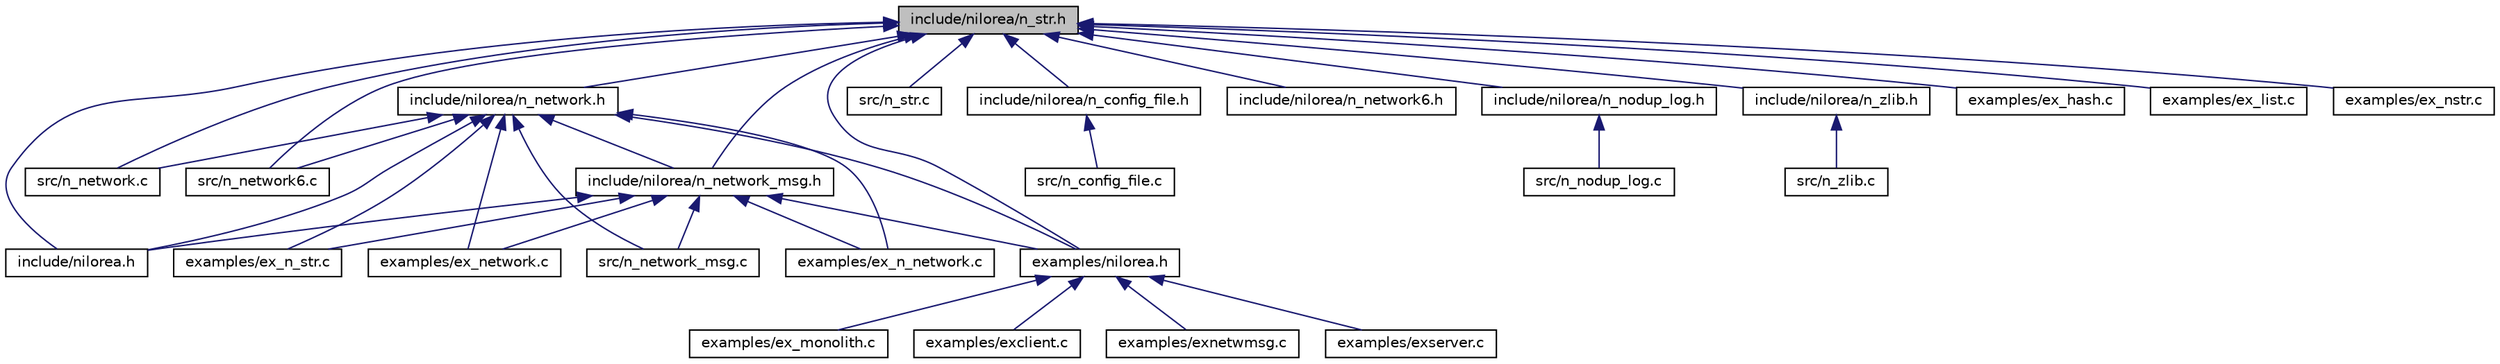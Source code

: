 digraph G
{
  edge [fontname="Helvetica",fontsize="10",labelfontname="Helvetica",labelfontsize="10"];
  node [fontname="Helvetica",fontsize="10",shape=record];
  Node1 [label="include/nilorea/n_str.h",height=0.2,width=0.4,color="black", fillcolor="grey75", style="filled" fontcolor="black"];
  Node1 -> Node2 [dir=back,color="midnightblue",fontsize="10",style="solid",fontname="Helvetica"];
  Node2 [label="src/n_network.c",height=0.2,width=0.4,color="black", fillcolor="white", style="filled",URL="$n__network_8c.html"];
  Node1 -> Node3 [dir=back,color="midnightblue",fontsize="10",style="solid",fontname="Helvetica"];
  Node3 [label="src/n_network6.c",height=0.2,width=0.4,color="black", fillcolor="white", style="filled",URL="$n__network6_8c_source.html"];
  Node1 -> Node4 [dir=back,color="midnightblue",fontsize="10",style="solid",fontname="Helvetica"];
  Node4 [label="src/n_str.c",height=0.2,width=0.4,color="black", fillcolor="white", style="filled",URL="$n__str_8c.html"];
  Node1 -> Node5 [dir=back,color="midnightblue",fontsize="10",style="solid",fontname="Helvetica"];
  Node5 [label="include/nilorea/n_config_file.h",height=0.2,width=0.4,color="black", fillcolor="white", style="filled",URL="$n__config__file_8h_source.html"];
  Node5 -> Node6 [dir=back,color="midnightblue",fontsize="10",style="solid",fontname="Helvetica"];
  Node6 [label="src/n_config_file.c",height=0.2,width=0.4,color="black", fillcolor="white", style="filled",URL="$n__config__file_8c_source.html"];
  Node1 -> Node7 [dir=back,color="midnightblue",fontsize="10",style="solid",fontname="Helvetica"];
  Node7 [label="include/nilorea/n_network.h",height=0.2,width=0.4,color="black", fillcolor="white", style="filled",URL="$n__network_8h.html"];
  Node7 -> Node2 [dir=back,color="midnightblue",fontsize="10",style="solid",fontname="Helvetica"];
  Node7 -> Node3 [dir=back,color="midnightblue",fontsize="10",style="solid",fontname="Helvetica"];
  Node7 -> Node8 [dir=back,color="midnightblue",fontsize="10",style="solid",fontname="Helvetica"];
  Node8 [label="src/n_network_msg.c",height=0.2,width=0.4,color="black", fillcolor="white", style="filled",URL="$n__network__msg_8c.html"];
  Node7 -> Node9 [dir=back,color="midnightblue",fontsize="10",style="solid",fontname="Helvetica"];
  Node9 [label="include/nilorea/n_network_msg.h",height=0.2,width=0.4,color="black", fillcolor="white", style="filled",URL="$n__network__msg_8h.html"];
  Node9 -> Node8 [dir=back,color="midnightblue",fontsize="10",style="solid",fontname="Helvetica"];
  Node9 -> Node10 [dir=back,color="midnightblue",fontsize="10",style="solid",fontname="Helvetica"];
  Node10 [label="include/nilorea.h",height=0.2,width=0.4,color="black", fillcolor="white", style="filled",URL="$include_2nilorea_8h_source.html"];
  Node9 -> Node11 [dir=back,color="midnightblue",fontsize="10",style="solid",fontname="Helvetica"];
  Node11 [label="examples/nilorea.h",height=0.2,width=0.4,color="black", fillcolor="white", style="filled",URL="$examples_2nilorea_8h_source.html"];
  Node11 -> Node12 [dir=back,color="midnightblue",fontsize="10",style="solid",fontname="Helvetica"];
  Node12 [label="examples/ex_monolith.c",height=0.2,width=0.4,color="black", fillcolor="white", style="filled",URL="$ex__monolith_8c_source.html"];
  Node11 -> Node13 [dir=back,color="midnightblue",fontsize="10",style="solid",fontname="Helvetica"];
  Node13 [label="examples/exclient.c",height=0.2,width=0.4,color="black", fillcolor="white", style="filled",URL="$exclient_8c.html"];
  Node11 -> Node14 [dir=back,color="midnightblue",fontsize="10",style="solid",fontname="Helvetica"];
  Node14 [label="examples/exnetwmsg.c",height=0.2,width=0.4,color="black", fillcolor="white", style="filled",URL="$exnetwmsg_8c_source.html"];
  Node11 -> Node15 [dir=back,color="midnightblue",fontsize="10",style="solid",fontname="Helvetica"];
  Node15 [label="examples/exserver.c",height=0.2,width=0.4,color="black", fillcolor="white", style="filled",URL="$exserver_8c.html"];
  Node9 -> Node16 [dir=back,color="midnightblue",fontsize="10",style="solid",fontname="Helvetica"];
  Node16 [label="examples/ex_n_network.c",height=0.2,width=0.4,color="black", fillcolor="white", style="filled",URL="$ex__n__network_8c.html"];
  Node9 -> Node17 [dir=back,color="midnightblue",fontsize="10",style="solid",fontname="Helvetica"];
  Node17 [label="examples/ex_n_str.c",height=0.2,width=0.4,color="black", fillcolor="white", style="filled",URL="$ex__n__str_8c.html"];
  Node9 -> Node18 [dir=back,color="midnightblue",fontsize="10",style="solid",fontname="Helvetica"];
  Node18 [label="examples/ex_network.c",height=0.2,width=0.4,color="black", fillcolor="white", style="filled",URL="$ex__network_8c_source.html"];
  Node7 -> Node10 [dir=back,color="midnightblue",fontsize="10",style="solid",fontname="Helvetica"];
  Node7 -> Node11 [dir=back,color="midnightblue",fontsize="10",style="solid",fontname="Helvetica"];
  Node7 -> Node16 [dir=back,color="midnightblue",fontsize="10",style="solid",fontname="Helvetica"];
  Node7 -> Node17 [dir=back,color="midnightblue",fontsize="10",style="solid",fontname="Helvetica"];
  Node7 -> Node18 [dir=back,color="midnightblue",fontsize="10",style="solid",fontname="Helvetica"];
  Node1 -> Node19 [dir=back,color="midnightblue",fontsize="10",style="solid",fontname="Helvetica"];
  Node19 [label="include/nilorea/n_network6.h",height=0.2,width=0.4,color="black", fillcolor="white", style="filled",URL="$n__network6_8h_source.html"];
  Node1 -> Node9 [dir=back,color="midnightblue",fontsize="10",style="solid",fontname="Helvetica"];
  Node1 -> Node20 [dir=back,color="midnightblue",fontsize="10",style="solid",fontname="Helvetica"];
  Node20 [label="include/nilorea/n_nodup_log.h",height=0.2,width=0.4,color="black", fillcolor="white", style="filled",URL="$n__nodup__log_8h_source.html"];
  Node20 -> Node21 [dir=back,color="midnightblue",fontsize="10",style="solid",fontname="Helvetica"];
  Node21 [label="src/n_nodup_log.c",height=0.2,width=0.4,color="black", fillcolor="white", style="filled",URL="$n__nodup__log_8c_source.html"];
  Node1 -> Node22 [dir=back,color="midnightblue",fontsize="10",style="solid",fontname="Helvetica"];
  Node22 [label="include/nilorea/n_zlib.h",height=0.2,width=0.4,color="black", fillcolor="white", style="filled",URL="$n__zlib_8h.html"];
  Node22 -> Node23 [dir=back,color="midnightblue",fontsize="10",style="solid",fontname="Helvetica"];
  Node23 [label="src/n_zlib.c",height=0.2,width=0.4,color="black", fillcolor="white", style="filled",URL="$n__zlib_8c.html"];
  Node1 -> Node10 [dir=back,color="midnightblue",fontsize="10",style="solid",fontname="Helvetica"];
  Node1 -> Node24 [dir=back,color="midnightblue",fontsize="10",style="solid",fontname="Helvetica"];
  Node24 [label="examples/ex_hash.c",height=0.2,width=0.4,color="black", fillcolor="white", style="filled",URL="$ex__hash_8c_source.html"];
  Node1 -> Node25 [dir=back,color="midnightblue",fontsize="10",style="solid",fontname="Helvetica"];
  Node25 [label="examples/ex_list.c",height=0.2,width=0.4,color="black", fillcolor="white", style="filled",URL="$ex__list_8c_source.html"];
  Node1 -> Node11 [dir=back,color="midnightblue",fontsize="10",style="solid",fontname="Helvetica"];
  Node1 -> Node26 [dir=back,color="midnightblue",fontsize="10",style="solid",fontname="Helvetica"];
  Node26 [label="examples/ex_nstr.c",height=0.2,width=0.4,color="black", fillcolor="white", style="filled",URL="$ex__nstr_8c_source.html"];
}
